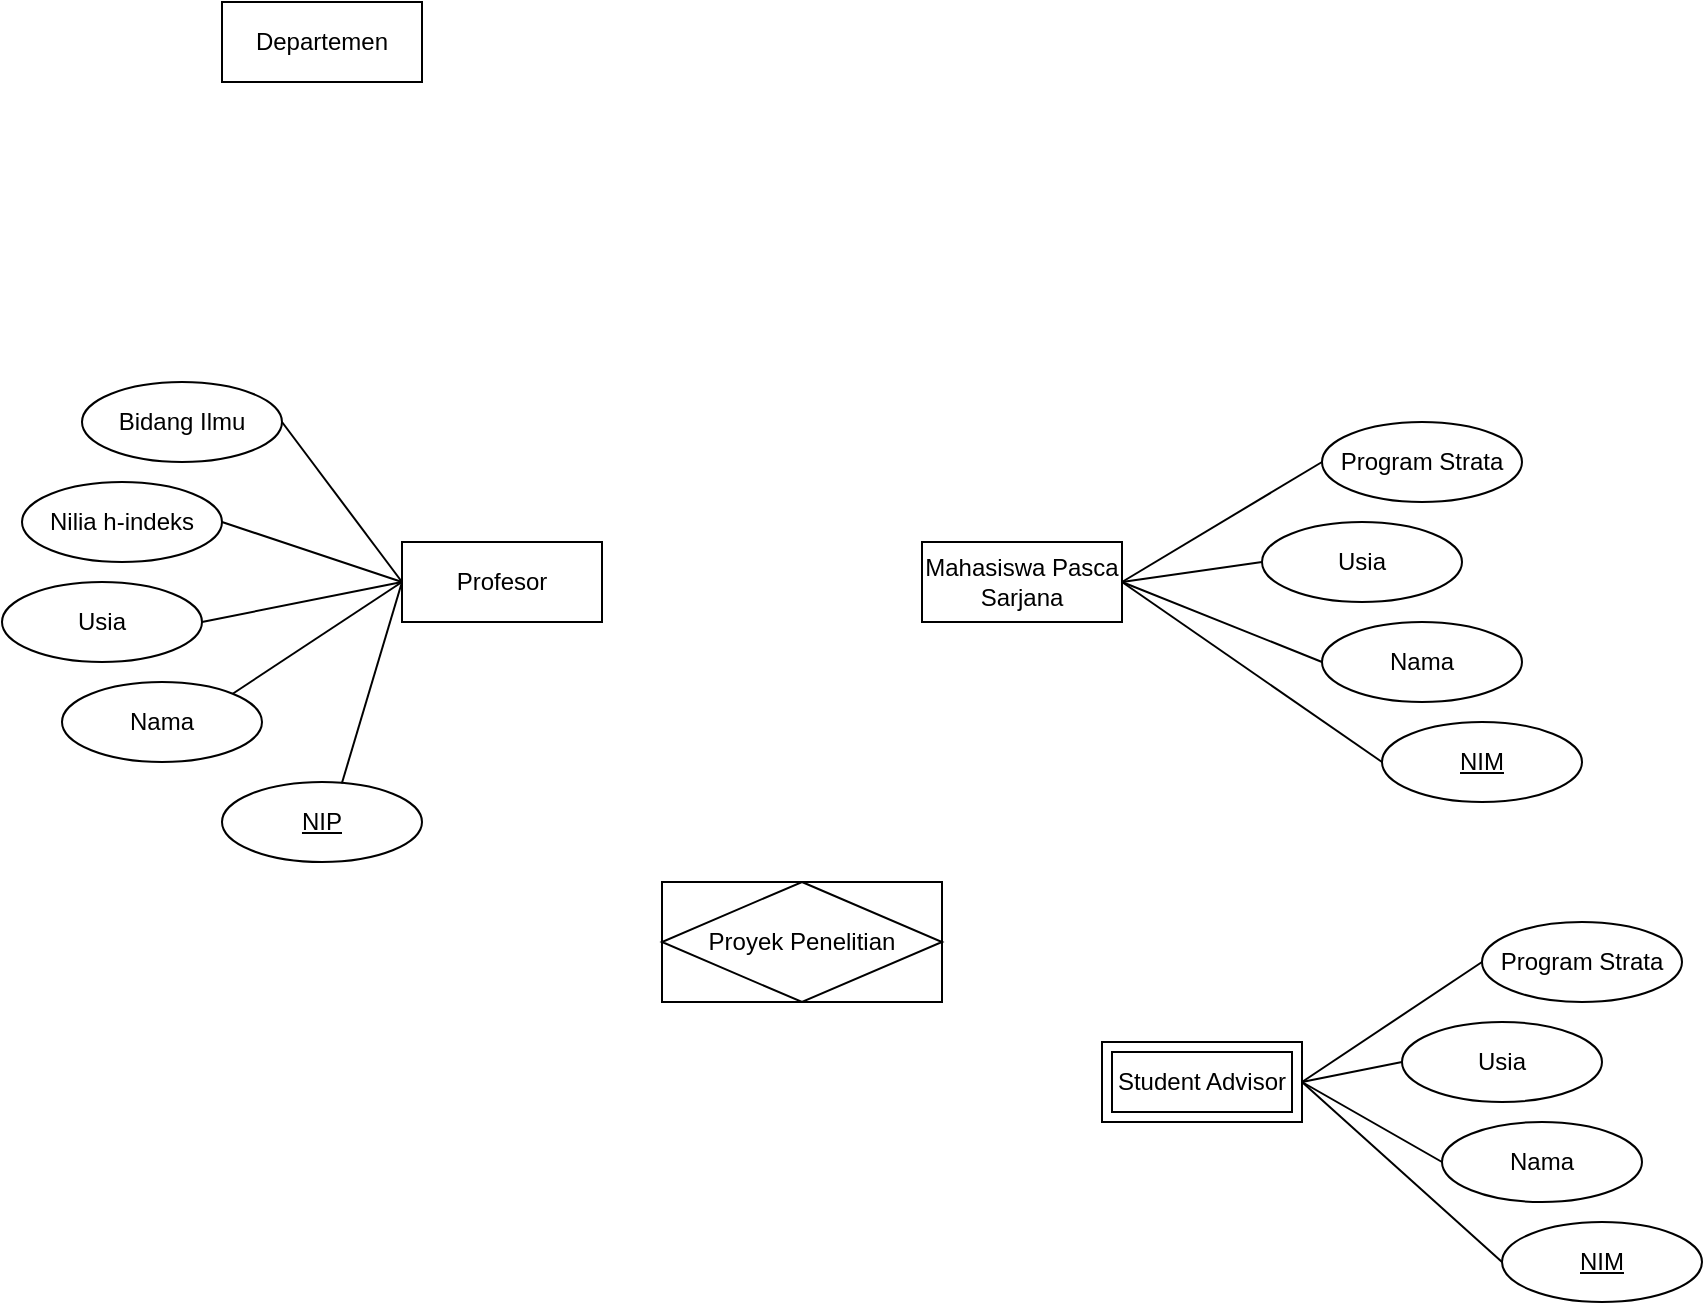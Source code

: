 <mxfile version="15.1.1" type="github">
  <diagram id="R2lEEEUBdFMjLlhIrx00" name="Page-1">
    <mxGraphModel dx="2177" dy="823" grid="1" gridSize="10" guides="1" tooltips="1" connect="1" arrows="1" fold="1" page="1" pageScale="1" pageWidth="850" pageHeight="1100" math="0" shadow="0" extFonts="Permanent Marker^https://fonts.googleapis.com/css?family=Permanent+Marker">
      <root>
        <mxCell id="0" />
        <mxCell id="1" parent="0" />
        <mxCell id="OCGTsP4tq0BnDlaB6URt-13" value="Mahasiswa Pasca Sarjana" style="whiteSpace=wrap;html=1;align=center;" vertex="1" parent="1">
          <mxGeometry x="450" y="390" width="100" height="40" as="geometry" />
        </mxCell>
        <mxCell id="OCGTsP4tq0BnDlaB6URt-15" value="Program Strata" style="ellipse;whiteSpace=wrap;html=1;align=center;" vertex="1" parent="1">
          <mxGeometry x="650" y="330" width="100" height="40" as="geometry" />
        </mxCell>
        <mxCell id="OCGTsP4tq0BnDlaB6URt-16" value="Usia" style="ellipse;whiteSpace=wrap;html=1;align=center;" vertex="1" parent="1">
          <mxGeometry x="620" y="380" width="100" height="40" as="geometry" />
        </mxCell>
        <mxCell id="OCGTsP4tq0BnDlaB6URt-17" value="Nama" style="ellipse;whiteSpace=wrap;html=1;align=center;" vertex="1" parent="1">
          <mxGeometry x="650" y="430" width="100" height="40" as="geometry" />
        </mxCell>
        <mxCell id="OCGTsP4tq0BnDlaB6URt-19" value="Profesor" style="whiteSpace=wrap;html=1;align=center;" vertex="1" parent="1">
          <mxGeometry x="190" y="390" width="100" height="40" as="geometry" />
        </mxCell>
        <mxCell id="OCGTsP4tq0BnDlaB6URt-20" value="Nama" style="ellipse;whiteSpace=wrap;html=1;align=center;" vertex="1" parent="1">
          <mxGeometry x="20" y="460" width="100" height="40" as="geometry" />
        </mxCell>
        <mxCell id="OCGTsP4tq0BnDlaB6URt-21" value="Usia" style="ellipse;whiteSpace=wrap;html=1;align=center;" vertex="1" parent="1">
          <mxGeometry x="-10" y="410" width="100" height="40" as="geometry" />
        </mxCell>
        <mxCell id="OCGTsP4tq0BnDlaB6URt-22" value="Nilia h-indeks" style="ellipse;whiteSpace=wrap;html=1;align=center;" vertex="1" parent="1">
          <mxGeometry y="360" width="100" height="40" as="geometry" />
        </mxCell>
        <mxCell id="OCGTsP4tq0BnDlaB6URt-23" value="Bidang Ilmu" style="ellipse;whiteSpace=wrap;html=1;align=center;" vertex="1" parent="1">
          <mxGeometry x="30" y="310" width="100" height="40" as="geometry" />
        </mxCell>
        <mxCell id="OCGTsP4tq0BnDlaB6URt-24" value="NIP" style="ellipse;whiteSpace=wrap;html=1;align=center;fontStyle=4;" vertex="1" parent="1">
          <mxGeometry x="100" y="510" width="100" height="40" as="geometry" />
        </mxCell>
        <mxCell id="OCGTsP4tq0BnDlaB6URt-25" value="" style="endArrow=none;html=1;exitX=0.599;exitY=0.019;exitDx=0;exitDy=0;exitPerimeter=0;entryX=0;entryY=0.5;entryDx=0;entryDy=0;" edge="1" parent="1" source="OCGTsP4tq0BnDlaB6URt-24" target="OCGTsP4tq0BnDlaB6URt-19">
          <mxGeometry width="50" height="50" relative="1" as="geometry">
            <mxPoint x="140" y="470" as="sourcePoint" />
            <mxPoint x="190" y="420" as="targetPoint" />
          </mxGeometry>
        </mxCell>
        <mxCell id="OCGTsP4tq0BnDlaB6URt-26" value="" style="endArrow=none;html=1;exitX=1;exitY=0;exitDx=0;exitDy=0;" edge="1" parent="1" source="OCGTsP4tq0BnDlaB6URt-20">
          <mxGeometry width="50" height="50" relative="1" as="geometry">
            <mxPoint x="140" y="470" as="sourcePoint" />
            <mxPoint x="190" y="410" as="targetPoint" />
          </mxGeometry>
        </mxCell>
        <mxCell id="OCGTsP4tq0BnDlaB6URt-27" value="" style="endArrow=none;html=1;entryX=0;entryY=0.5;entryDx=0;entryDy=0;exitX=1;exitY=0.5;exitDx=0;exitDy=0;" edge="1" parent="1" source="OCGTsP4tq0BnDlaB6URt-21" target="OCGTsP4tq0BnDlaB6URt-19">
          <mxGeometry width="50" height="50" relative="1" as="geometry">
            <mxPoint x="130" y="430" as="sourcePoint" />
            <mxPoint x="180" y="380" as="targetPoint" />
          </mxGeometry>
        </mxCell>
        <mxCell id="OCGTsP4tq0BnDlaB6URt-28" value="" style="endArrow=none;html=1;exitX=1;exitY=0.5;exitDx=0;exitDy=0;entryX=0;entryY=0.5;entryDx=0;entryDy=0;" edge="1" parent="1" source="OCGTsP4tq0BnDlaB6URt-22" target="OCGTsP4tq0BnDlaB6URt-19">
          <mxGeometry width="50" height="50" relative="1" as="geometry">
            <mxPoint x="130" y="420" as="sourcePoint" />
            <mxPoint x="180" y="410" as="targetPoint" />
          </mxGeometry>
        </mxCell>
        <mxCell id="OCGTsP4tq0BnDlaB6URt-29" value="" style="endArrow=none;html=1;entryX=0;entryY=0.5;entryDx=0;entryDy=0;exitX=1;exitY=0.5;exitDx=0;exitDy=0;" edge="1" parent="1" source="OCGTsP4tq0BnDlaB6URt-23" target="OCGTsP4tq0BnDlaB6URt-19">
          <mxGeometry width="50" height="50" relative="1" as="geometry">
            <mxPoint x="140" y="370" as="sourcePoint" />
            <mxPoint x="190" y="320" as="targetPoint" />
          </mxGeometry>
        </mxCell>
        <mxCell id="OCGTsP4tq0BnDlaB6URt-32" value="NIM" style="ellipse;whiteSpace=wrap;html=1;align=center;fontStyle=4;" vertex="1" parent="1">
          <mxGeometry x="680" y="480" width="100" height="40" as="geometry" />
        </mxCell>
        <mxCell id="OCGTsP4tq0BnDlaB6URt-33" value="" style="endArrow=none;html=1;exitX=1;exitY=0.5;exitDx=0;exitDy=0;entryX=0;entryY=0.5;entryDx=0;entryDy=0;" edge="1" parent="1" source="OCGTsP4tq0BnDlaB6URt-13" target="OCGTsP4tq0BnDlaB6URt-15">
          <mxGeometry width="50" height="50" relative="1" as="geometry">
            <mxPoint x="580" y="500" as="sourcePoint" />
            <mxPoint x="630" y="450" as="targetPoint" />
          </mxGeometry>
        </mxCell>
        <mxCell id="OCGTsP4tq0BnDlaB6URt-34" value="" style="endArrow=none;html=1;entryX=0;entryY=0.5;entryDx=0;entryDy=0;exitX=1;exitY=0.5;exitDx=0;exitDy=0;" edge="1" parent="1" source="OCGTsP4tq0BnDlaB6URt-13" target="OCGTsP4tq0BnDlaB6URt-16">
          <mxGeometry width="50" height="50" relative="1" as="geometry">
            <mxPoint x="580" y="500" as="sourcePoint" />
            <mxPoint x="630" y="450" as="targetPoint" />
          </mxGeometry>
        </mxCell>
        <mxCell id="OCGTsP4tq0BnDlaB6URt-35" value="" style="endArrow=none;html=1;entryX=0;entryY=0.5;entryDx=0;entryDy=0;exitX=1;exitY=0.5;exitDx=0;exitDy=0;" edge="1" parent="1" source="OCGTsP4tq0BnDlaB6URt-13" target="OCGTsP4tq0BnDlaB6URt-17">
          <mxGeometry width="50" height="50" relative="1" as="geometry">
            <mxPoint x="580" y="500" as="sourcePoint" />
            <mxPoint x="630" y="450" as="targetPoint" />
          </mxGeometry>
        </mxCell>
        <mxCell id="OCGTsP4tq0BnDlaB6URt-36" value="" style="endArrow=none;html=1;entryX=0;entryY=0.5;entryDx=0;entryDy=0;exitX=1;exitY=0.5;exitDx=0;exitDy=0;" edge="1" parent="1" source="OCGTsP4tq0BnDlaB6URt-13" target="OCGTsP4tq0BnDlaB6URt-32">
          <mxGeometry width="50" height="50" relative="1" as="geometry">
            <mxPoint x="560" y="490" as="sourcePoint" />
            <mxPoint x="630" y="450" as="targetPoint" />
          </mxGeometry>
        </mxCell>
        <mxCell id="OCGTsP4tq0BnDlaB6URt-37" value="Proyek Penelitian" style="shape=associativeEntity;whiteSpace=wrap;html=1;align=center;" vertex="1" parent="1">
          <mxGeometry x="320" y="560" width="140" height="60" as="geometry" />
        </mxCell>
        <mxCell id="OCGTsP4tq0BnDlaB6URt-39" value="Departemen" style="whiteSpace=wrap;html=1;align=center;" vertex="1" parent="1">
          <mxGeometry x="100" y="120" width="100" height="40" as="geometry" />
        </mxCell>
        <mxCell id="OCGTsP4tq0BnDlaB6URt-40" value="Program Strata" style="ellipse;whiteSpace=wrap;html=1;align=center;" vertex="1" parent="1">
          <mxGeometry x="730" y="580" width="100" height="40" as="geometry" />
        </mxCell>
        <mxCell id="OCGTsP4tq0BnDlaB6URt-41" value="Usia" style="ellipse;whiteSpace=wrap;html=1;align=center;" vertex="1" parent="1">
          <mxGeometry x="690" y="630" width="100" height="40" as="geometry" />
        </mxCell>
        <mxCell id="OCGTsP4tq0BnDlaB6URt-42" value="Nama" style="ellipse;whiteSpace=wrap;html=1;align=center;" vertex="1" parent="1">
          <mxGeometry x="710" y="680" width="100" height="40" as="geometry" />
        </mxCell>
        <mxCell id="OCGTsP4tq0BnDlaB6URt-43" value="NIM" style="ellipse;whiteSpace=wrap;html=1;align=center;fontStyle=4;" vertex="1" parent="1">
          <mxGeometry x="740" y="730" width="100" height="40" as="geometry" />
        </mxCell>
        <mxCell id="OCGTsP4tq0BnDlaB6URt-45" value="" style="endArrow=none;html=1;exitX=1;exitY=0.5;exitDx=0;exitDy=0;entryX=0;entryY=0.5;entryDx=0;entryDy=0;" edge="1" parent="1" target="OCGTsP4tq0BnDlaB6URt-40">
          <mxGeometry width="50" height="50" relative="1" as="geometry">
            <mxPoint x="640" y="660" as="sourcePoint" />
            <mxPoint x="740" y="590" as="targetPoint" />
          </mxGeometry>
        </mxCell>
        <mxCell id="OCGTsP4tq0BnDlaB6URt-46" value="" style="endArrow=none;html=1;entryX=0;entryY=0.5;entryDx=0;entryDy=0;exitX=1;exitY=0.5;exitDx=0;exitDy=0;" edge="1" parent="1" target="OCGTsP4tq0BnDlaB6URt-41">
          <mxGeometry width="50" height="50" relative="1" as="geometry">
            <mxPoint x="640" y="660" as="sourcePoint" />
            <mxPoint x="705.0" y="640" as="targetPoint" />
          </mxGeometry>
        </mxCell>
        <mxCell id="OCGTsP4tq0BnDlaB6URt-47" value="" style="endArrow=none;html=1;entryX=0;entryY=0.5;entryDx=0;entryDy=0;exitX=1;exitY=0.5;exitDx=0;exitDy=0;" edge="1" parent="1" target="OCGTsP4tq0BnDlaB6URt-42">
          <mxGeometry width="50" height="50" relative="1" as="geometry">
            <mxPoint x="640" y="660" as="sourcePoint" />
            <mxPoint x="740" y="700" as="targetPoint" />
          </mxGeometry>
        </mxCell>
        <mxCell id="OCGTsP4tq0BnDlaB6URt-48" value="" style="endArrow=none;html=1;entryX=0;entryY=0.5;entryDx=0;entryDy=0;exitX=1;exitY=0.5;exitDx=0;exitDy=0;" edge="1" parent="1" target="OCGTsP4tq0BnDlaB6URt-43">
          <mxGeometry width="50" height="50" relative="1" as="geometry">
            <mxPoint x="640.0" y="660" as="sourcePoint" />
            <mxPoint x="770" y="750.0" as="targetPoint" />
          </mxGeometry>
        </mxCell>
        <mxCell id="OCGTsP4tq0BnDlaB6URt-50" value="Student Advisor" style="shape=ext;margin=3;double=1;whiteSpace=wrap;html=1;align=center;" vertex="1" parent="1">
          <mxGeometry x="540" y="640" width="100" height="40" as="geometry" />
        </mxCell>
      </root>
    </mxGraphModel>
  </diagram>
</mxfile>

